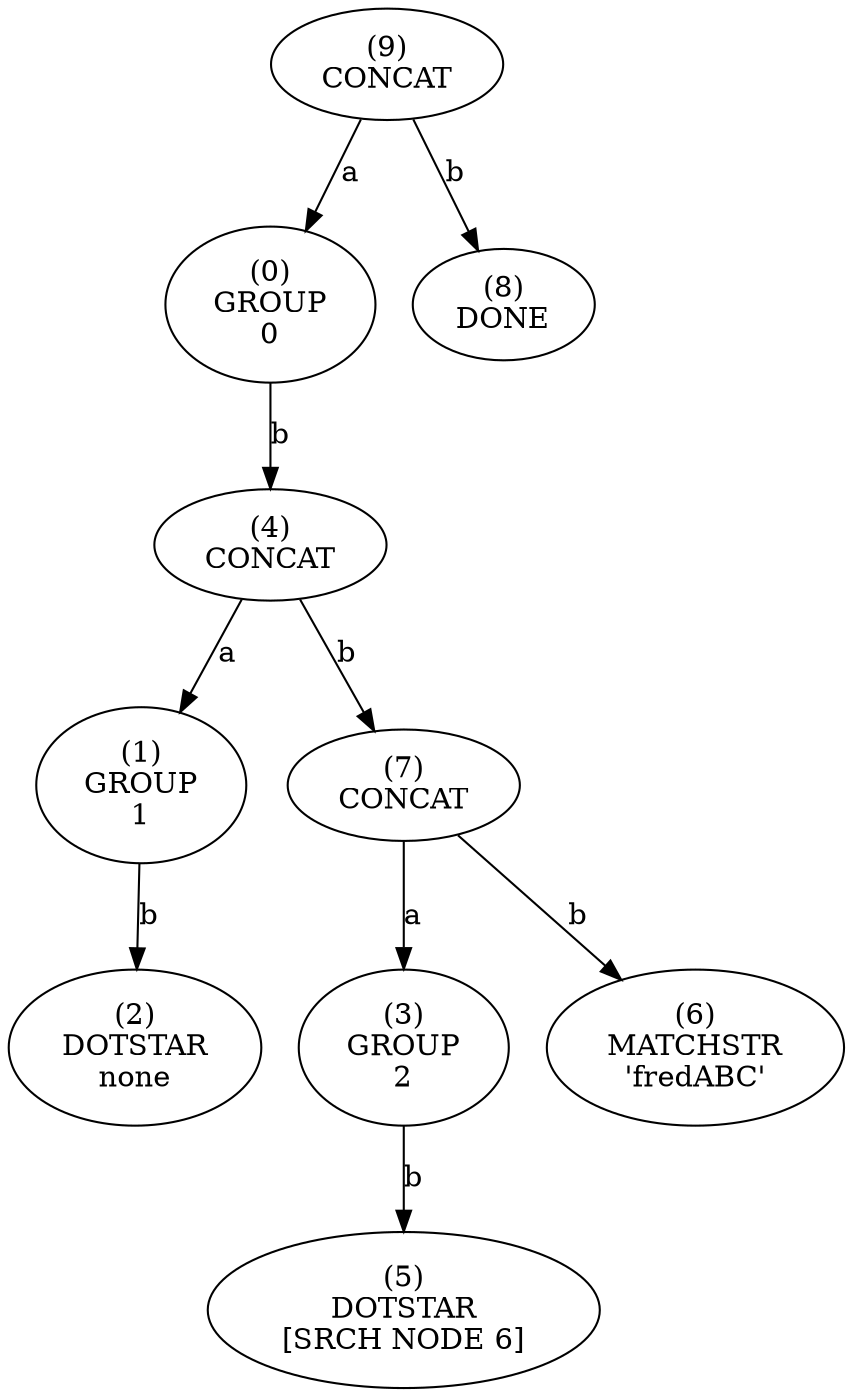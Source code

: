 digraph tree {
    n0xb3c46e557400 [label="(9)
CONCAT
"];
    n0xb3c46e557400 -> n0xb3c46e5572e0 [label="a"];
    n0xb3c46e5572e0 [label="(0)
GROUP
0"];
    n0xb3c46e5572e0 -> n0xb3c46e557360 [label="b"];
    n0xb3c46e557360 [label="(4)
CONCAT
"];
    n0xb3c46e557360 -> n0xb3c46e557300 [label="a"];
    n0xb3c46e557300 [label="(1)
GROUP
1"];
    n0xb3c46e557300 -> n0xb3c46e557320 [label="b"];
    n0xb3c46e557320 [label="(2)
DOTSTAR
none"];
    n0xb3c46e557360 -> n0xb3c46e5573c0 [label="b"];
    n0xb3c46e5573c0 [label="(7)
CONCAT
"];
    n0xb3c46e5573c0 -> n0xb3c46e557340 [label="a"];
    n0xb3c46e557340 [label="(3)
GROUP
2"];
    n0xb3c46e557340 -> n0xb3c46e557380 [label="b"];
    n0xb3c46e557380 [label="(5)
DOTSTAR
[SRCH NODE 6]"];
    n0xb3c46e5573c0 -> n0xb3c46e5573a0 [label="b"];
    n0xb3c46e5573a0 [label="(6)
MATCHSTR
'fredABC'"];
    n0xb3c46e557400 -> n0xb3c46e5573e0 [label="b"];
    n0xb3c46e5573e0 [label="(8)
DONE
"];
}
